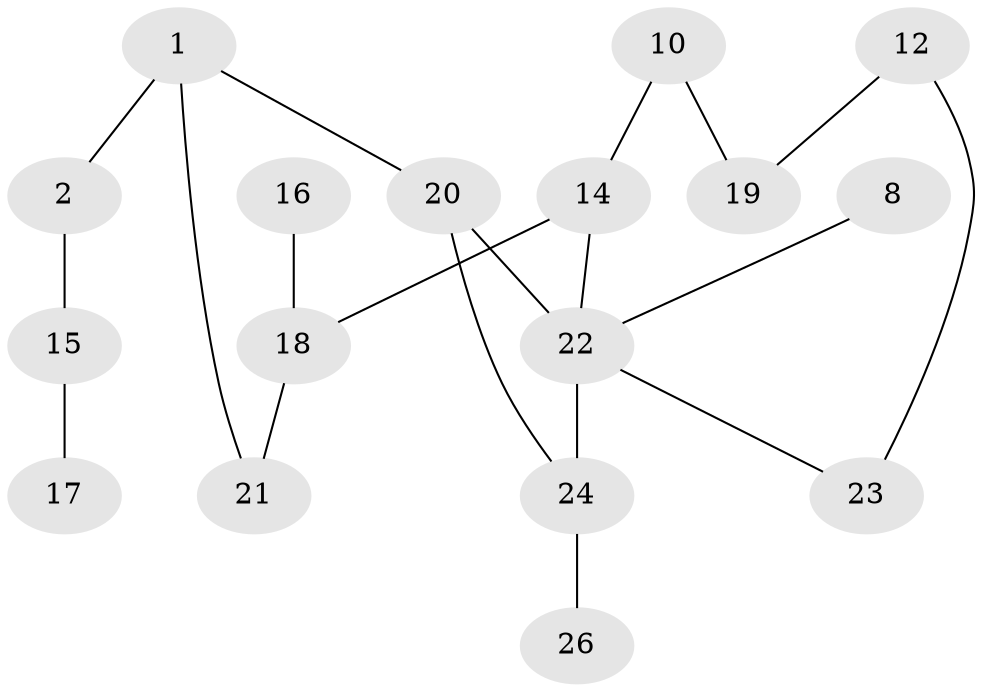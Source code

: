 // original degree distribution, {5: 0.058823529411764705, 3: 0.21568627450980393, 2: 0.19607843137254902, 1: 0.35294117647058826, 0: 0.13725490196078433, 6: 0.0196078431372549, 4: 0.0196078431372549}
// Generated by graph-tools (version 1.1) at 2025/35/03/04/25 23:35:50]
// undirected, 17 vertices, 19 edges
graph export_dot {
  node [color=gray90,style=filled];
  1;
  2;
  8;
  10;
  12;
  14;
  15;
  16;
  17;
  18;
  19;
  20;
  21;
  22;
  23;
  24;
  26;
  1 -- 2 [weight=1.0];
  1 -- 20 [weight=1.0];
  1 -- 21 [weight=1.0];
  2 -- 15 [weight=1.0];
  8 -- 22 [weight=1.0];
  10 -- 14 [weight=1.0];
  10 -- 19 [weight=1.0];
  12 -- 19 [weight=1.0];
  12 -- 23 [weight=1.0];
  14 -- 18 [weight=1.0];
  14 -- 22 [weight=1.0];
  15 -- 17 [weight=1.0];
  16 -- 18 [weight=1.0];
  18 -- 21 [weight=1.0];
  20 -- 22 [weight=1.0];
  20 -- 24 [weight=2.0];
  22 -- 23 [weight=1.0];
  22 -- 24 [weight=3.0];
  24 -- 26 [weight=2.0];
}
